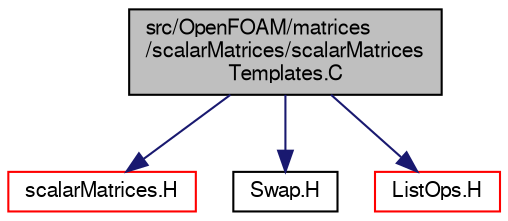 digraph "src/OpenFOAM/matrices/scalarMatrices/scalarMatricesTemplates.C"
{
  bgcolor="transparent";
  edge [fontname="FreeSans",fontsize="10",labelfontname="FreeSans",labelfontsize="10"];
  node [fontname="FreeSans",fontsize="10",shape=record];
  Node1 [label="src/OpenFOAM/matrices\l/scalarMatrices/scalarMatrices\lTemplates.C",height=0.2,width=0.4,color="black", fillcolor="grey75", style="filled" fontcolor="black"];
  Node1 -> Node2 [color="midnightblue",fontsize="10",style="solid",fontname="FreeSans"];
  Node2 [label="scalarMatrices.H",height=0.2,width=0.4,color="red",URL="$a07967.html"];
  Node1 -> Node3 [color="midnightblue",fontsize="10",style="solid",fontname="FreeSans"];
  Node3 [label="Swap.H",height=0.2,width=0.4,color="black",URL="$a08535.html",tooltip="Swap its arguments. "];
  Node1 -> Node4 [color="midnightblue",fontsize="10",style="solid",fontname="FreeSans"];
  Node4 [label="ListOps.H",height=0.2,width=0.4,color="red",URL="$a07186.html",tooltip="Various functions to operate on Lists. "];
}

